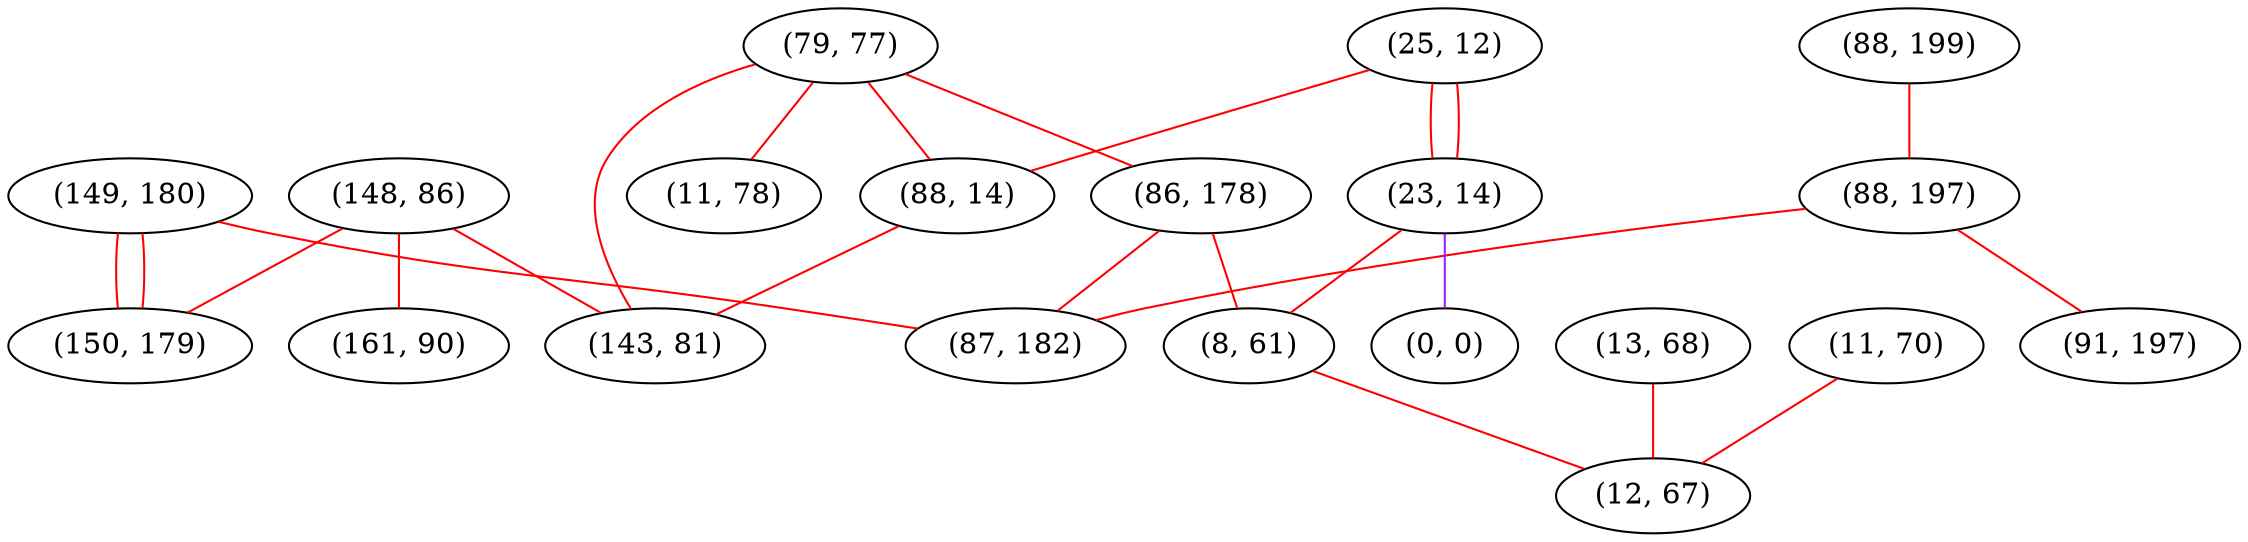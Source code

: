 graph "" {
"(149, 180)";
"(79, 77)";
"(148, 86)";
"(88, 199)";
"(161, 90)";
"(13, 68)";
"(88, 197)";
"(25, 12)";
"(150, 179)";
"(88, 14)";
"(23, 14)";
"(86, 178)";
"(8, 61)";
"(11, 70)";
"(11, 78)";
"(91, 197)";
"(0, 0)";
"(87, 182)";
"(12, 67)";
"(143, 81)";
"(149, 180)" -- "(150, 179)"  [color=red, key=0, weight=1];
"(149, 180)" -- "(150, 179)"  [color=red, key=1, weight=1];
"(149, 180)" -- "(87, 182)"  [color=red, key=0, weight=1];
"(79, 77)" -- "(88, 14)"  [color=red, key=0, weight=1];
"(79, 77)" -- "(86, 178)"  [color=red, key=0, weight=1];
"(79, 77)" -- "(11, 78)"  [color=red, key=0, weight=1];
"(79, 77)" -- "(143, 81)"  [color=red, key=0, weight=1];
"(148, 86)" -- "(150, 179)"  [color=red, key=0, weight=1];
"(148, 86)" -- "(161, 90)"  [color=red, key=0, weight=1];
"(148, 86)" -- "(143, 81)"  [color=red, key=0, weight=1];
"(88, 199)" -- "(88, 197)"  [color=red, key=0, weight=1];
"(13, 68)" -- "(12, 67)"  [color=red, key=0, weight=1];
"(88, 197)" -- "(87, 182)"  [color=red, key=0, weight=1];
"(88, 197)" -- "(91, 197)"  [color=red, key=0, weight=1];
"(25, 12)" -- "(88, 14)"  [color=red, key=0, weight=1];
"(25, 12)" -- "(23, 14)"  [color=red, key=0, weight=1];
"(25, 12)" -- "(23, 14)"  [color=red, key=1, weight=1];
"(88, 14)" -- "(143, 81)"  [color=red, key=0, weight=1];
"(23, 14)" -- "(0, 0)"  [color=purple, key=0, weight=4];
"(23, 14)" -- "(8, 61)"  [color=red, key=0, weight=1];
"(86, 178)" -- "(87, 182)"  [color=red, key=0, weight=1];
"(86, 178)" -- "(8, 61)"  [color=red, key=0, weight=1];
"(8, 61)" -- "(12, 67)"  [color=red, key=0, weight=1];
"(11, 70)" -- "(12, 67)"  [color=red, key=0, weight=1];
}
